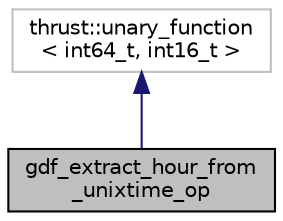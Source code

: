 digraph "gdf_extract_hour_from_unixtime_op"
{
 // LATEX_PDF_SIZE
  edge [fontname="Helvetica",fontsize="10",labelfontname="Helvetica",labelfontsize="10"];
  node [fontname="Helvetica",fontsize="10",shape=record];
  Node1 [label="gdf_extract_hour_from\l_unixtime_op",height=0.2,width=0.4,color="black", fillcolor="grey75", style="filled", fontcolor="black",tooltip=" "];
  Node2 -> Node1 [dir="back",color="midnightblue",fontsize="10",style="solid",fontname="Helvetica"];
  Node2 [label="thrust::unary_function\l\< int64_t, int16_t \>",height=0.2,width=0.4,color="grey75", fillcolor="white", style="filled",tooltip=" "];
}
